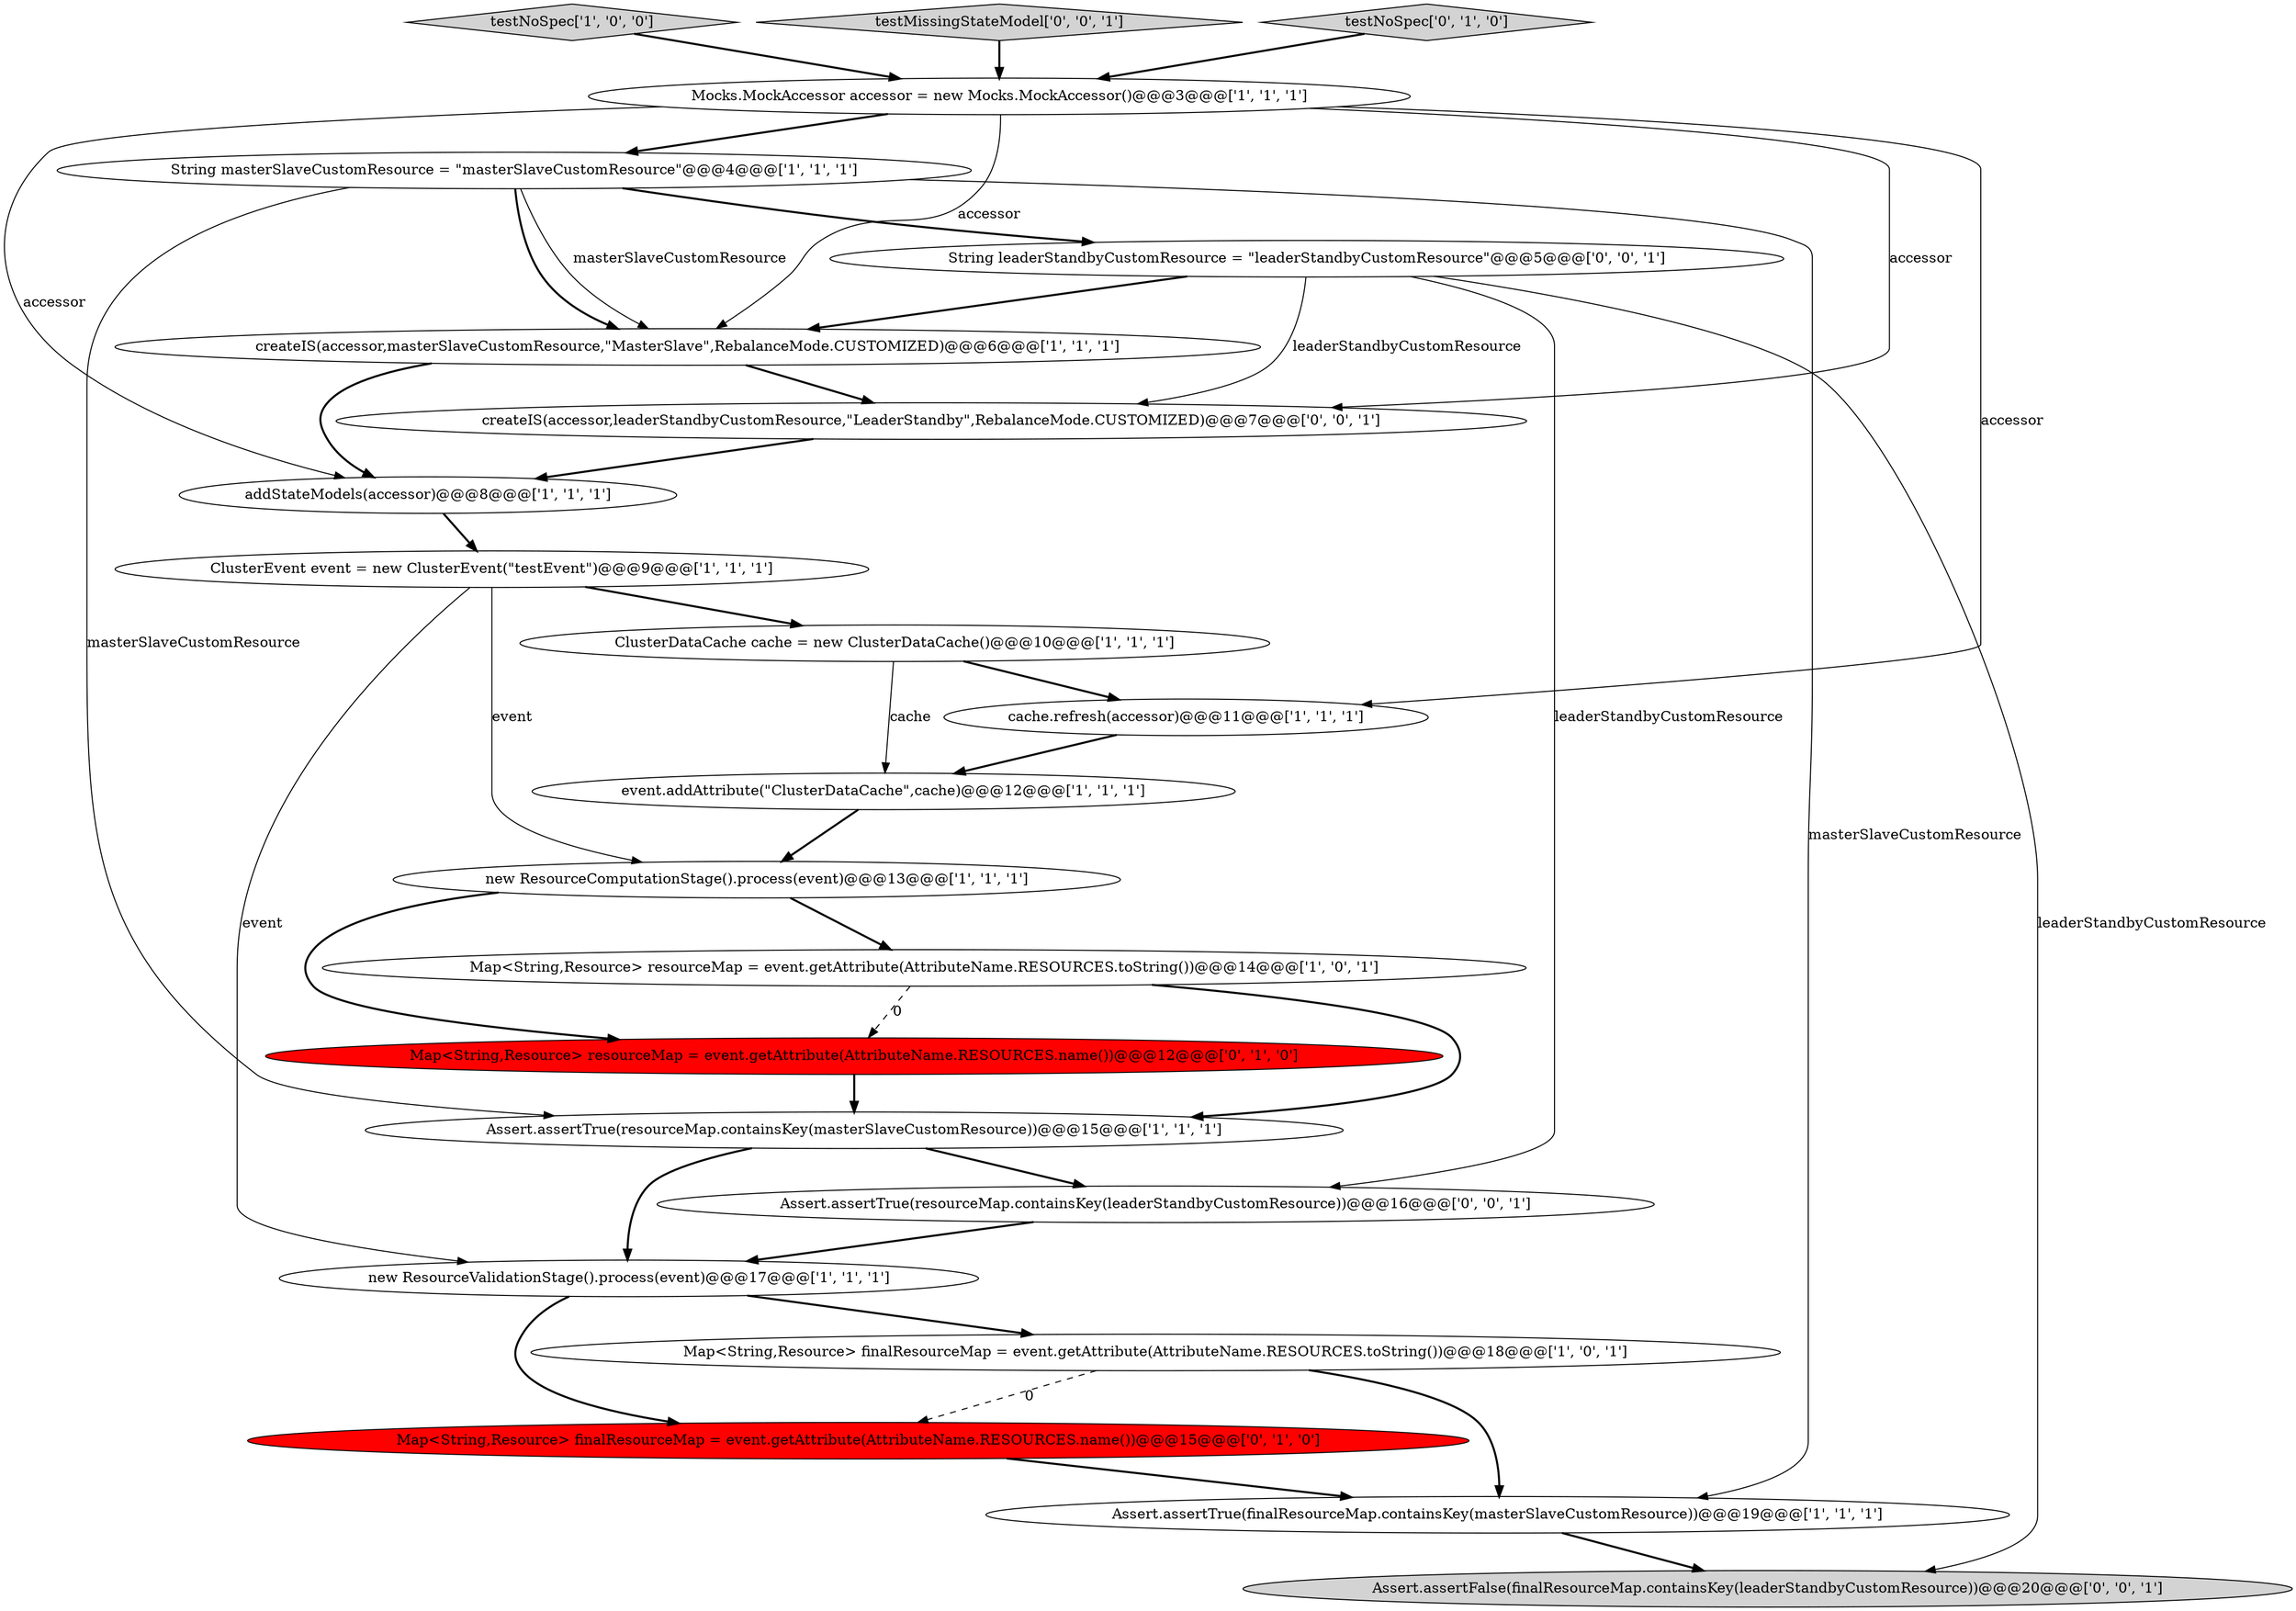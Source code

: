 digraph {
15 [style = filled, label = "Map<String,Resource> resourceMap = event.getAttribute(AttributeName.RESOURCES.name())@@@12@@@['0', '1', '0']", fillcolor = red, shape = ellipse image = "AAA1AAABBB2BBB"];
5 [style = filled, label = "Mocks.MockAccessor accessor = new Mocks.MockAccessor()@@@3@@@['1', '1', '1']", fillcolor = white, shape = ellipse image = "AAA0AAABBB1BBB"];
19 [style = filled, label = "Assert.assertFalse(finalResourceMap.containsKey(leaderStandbyCustomResource))@@@20@@@['0', '0', '1']", fillcolor = lightgray, shape = ellipse image = "AAA0AAABBB3BBB"];
7 [style = filled, label = "ClusterEvent event = new ClusterEvent(\"testEvent\")@@@9@@@['1', '1', '1']", fillcolor = white, shape = ellipse image = "AAA0AAABBB1BBB"];
2 [style = filled, label = "createIS(accessor,masterSlaveCustomResource,\"MasterSlave\",RebalanceMode.CUSTOMIZED)@@@6@@@['1', '1', '1']", fillcolor = white, shape = ellipse image = "AAA0AAABBB1BBB"];
20 [style = filled, label = "String leaderStandbyCustomResource = \"leaderStandbyCustomResource\"@@@5@@@['0', '0', '1']", fillcolor = white, shape = ellipse image = "AAA0AAABBB3BBB"];
12 [style = filled, label = "Map<String,Resource> finalResourceMap = event.getAttribute(AttributeName.RESOURCES.toString())@@@18@@@['1', '0', '1']", fillcolor = white, shape = ellipse image = "AAA0AAABBB1BBB"];
9 [style = filled, label = "testNoSpec['1', '0', '0']", fillcolor = lightgray, shape = diamond image = "AAA0AAABBB1BBB"];
18 [style = filled, label = "testMissingStateModel['0', '0', '1']", fillcolor = lightgray, shape = diamond image = "AAA0AAABBB3BBB"];
17 [style = filled, label = "testNoSpec['0', '1', '0']", fillcolor = lightgray, shape = diamond image = "AAA0AAABBB2BBB"];
16 [style = filled, label = "Map<String,Resource> finalResourceMap = event.getAttribute(AttributeName.RESOURCES.name())@@@15@@@['0', '1', '0']", fillcolor = red, shape = ellipse image = "AAA1AAABBB2BBB"];
14 [style = filled, label = "ClusterDataCache cache = new ClusterDataCache()@@@10@@@['1', '1', '1']", fillcolor = white, shape = ellipse image = "AAA0AAABBB1BBB"];
1 [style = filled, label = "Map<String,Resource> resourceMap = event.getAttribute(AttributeName.RESOURCES.toString())@@@14@@@['1', '0', '1']", fillcolor = white, shape = ellipse image = "AAA0AAABBB1BBB"];
10 [style = filled, label = "event.addAttribute(\"ClusterDataCache\",cache)@@@12@@@['1', '1', '1']", fillcolor = white, shape = ellipse image = "AAA0AAABBB1BBB"];
3 [style = filled, label = "cache.refresh(accessor)@@@11@@@['1', '1', '1']", fillcolor = white, shape = ellipse image = "AAA0AAABBB1BBB"];
4 [style = filled, label = "new ResourceValidationStage().process(event)@@@17@@@['1', '1', '1']", fillcolor = white, shape = ellipse image = "AAA0AAABBB1BBB"];
0 [style = filled, label = "Assert.assertTrue(finalResourceMap.containsKey(masterSlaveCustomResource))@@@19@@@['1', '1', '1']", fillcolor = white, shape = ellipse image = "AAA0AAABBB1BBB"];
11 [style = filled, label = "addStateModels(accessor)@@@8@@@['1', '1', '1']", fillcolor = white, shape = ellipse image = "AAA0AAABBB1BBB"];
13 [style = filled, label = "Assert.assertTrue(resourceMap.containsKey(masterSlaveCustomResource))@@@15@@@['1', '1', '1']", fillcolor = white, shape = ellipse image = "AAA0AAABBB1BBB"];
21 [style = filled, label = "createIS(accessor,leaderStandbyCustomResource,\"LeaderStandby\",RebalanceMode.CUSTOMIZED)@@@7@@@['0', '0', '1']", fillcolor = white, shape = ellipse image = "AAA0AAABBB3BBB"];
6 [style = filled, label = "String masterSlaveCustomResource = \"masterSlaveCustomResource\"@@@4@@@['1', '1', '1']", fillcolor = white, shape = ellipse image = "AAA0AAABBB1BBB"];
22 [style = filled, label = "Assert.assertTrue(resourceMap.containsKey(leaderStandbyCustomResource))@@@16@@@['0', '0', '1']", fillcolor = white, shape = ellipse image = "AAA0AAABBB3BBB"];
8 [style = filled, label = "new ResourceComputationStage().process(event)@@@13@@@['1', '1', '1']", fillcolor = white, shape = ellipse image = "AAA0AAABBB1BBB"];
14->3 [style = bold, label=""];
17->5 [style = bold, label=""];
16->0 [style = bold, label=""];
15->13 [style = bold, label=""];
7->8 [style = solid, label="event"];
8->15 [style = bold, label=""];
12->16 [style = dashed, label="0"];
0->19 [style = bold, label=""];
1->15 [style = dashed, label="0"];
5->11 [style = solid, label="accessor"];
6->13 [style = solid, label="masterSlaveCustomResource"];
20->21 [style = solid, label="leaderStandbyCustomResource"];
12->0 [style = bold, label=""];
5->3 [style = solid, label="accessor"];
1->13 [style = bold, label=""];
6->0 [style = solid, label="masterSlaveCustomResource"];
5->2 [style = solid, label="accessor"];
6->2 [style = solid, label="masterSlaveCustomResource"];
22->4 [style = bold, label=""];
20->2 [style = bold, label=""];
6->2 [style = bold, label=""];
7->14 [style = bold, label=""];
6->20 [style = bold, label=""];
8->1 [style = bold, label=""];
3->10 [style = bold, label=""];
5->6 [style = bold, label=""];
10->8 [style = bold, label=""];
21->11 [style = bold, label=""];
2->21 [style = bold, label=""];
20->22 [style = solid, label="leaderStandbyCustomResource"];
18->5 [style = bold, label=""];
20->19 [style = solid, label="leaderStandbyCustomResource"];
9->5 [style = bold, label=""];
4->12 [style = bold, label=""];
7->4 [style = solid, label="event"];
13->22 [style = bold, label=""];
5->21 [style = solid, label="accessor"];
2->11 [style = bold, label=""];
11->7 [style = bold, label=""];
4->16 [style = bold, label=""];
14->10 [style = solid, label="cache"];
13->4 [style = bold, label=""];
}
